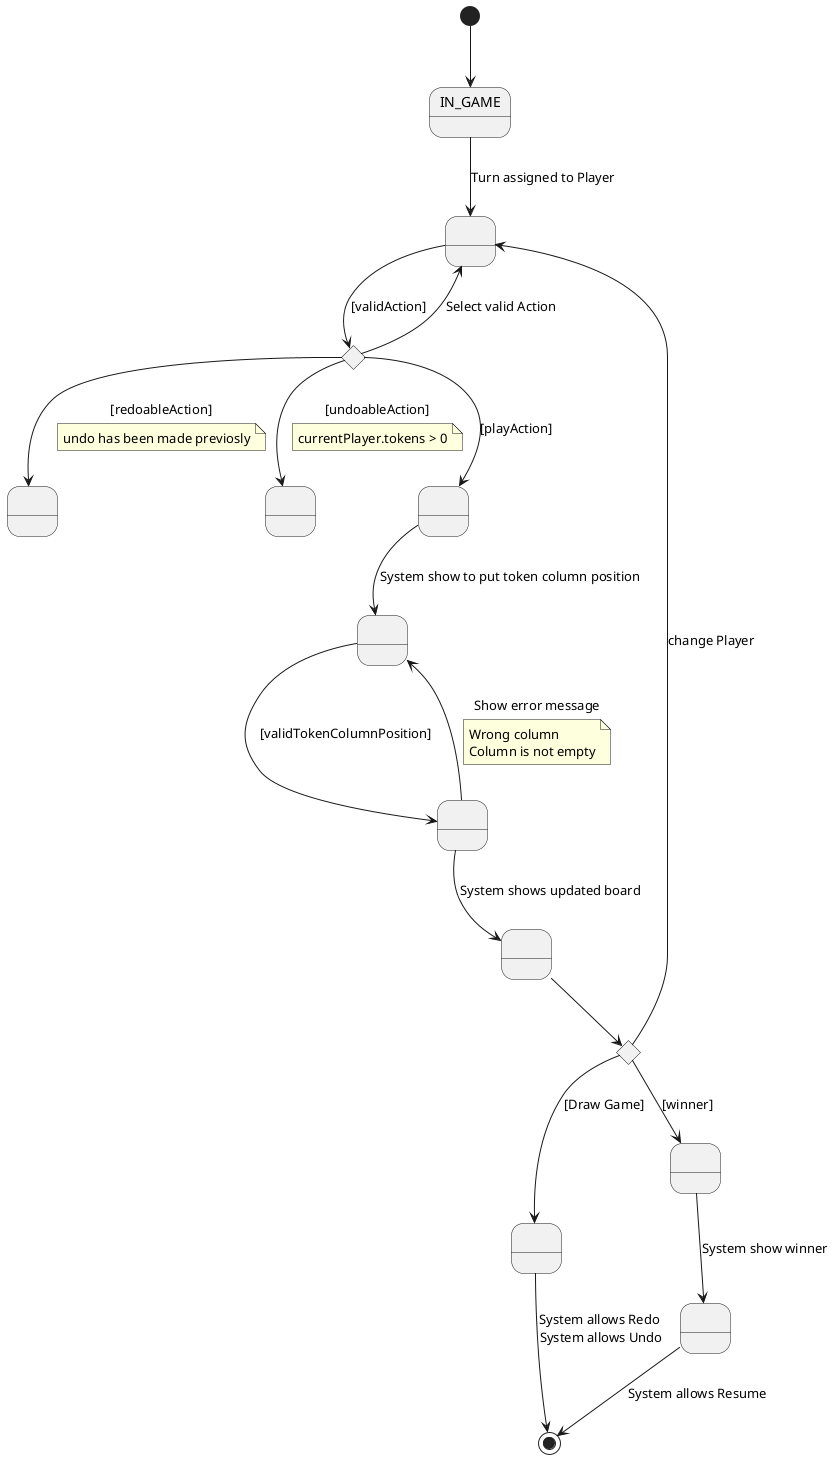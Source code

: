@startuml

state IN_GAME

state initBoard as " "
state if_initBoard <<choice>>
state prepareBoard as " "
state putToken as " "
state updatedBoard as " "
state if_statusGame <<choice>>
state tieGame as " "
state prepareWinner as " "
state showWinner as " "


state redoableAction as " "
state undoableAction as " "
state playAction as " "







[*] --> IN_GAME


IN_GAME --> initBoard:  Turn assigned to Player

initBoard --> if_initBoard: [validAction]
if_initBoard --> initBoard: Select valid Action



if_initBoard --> undoableAction: [undoableAction]
note on link
    currentPlayer.tokens > 0
end note





if_initBoard --> playAction: [playAction]
if_initBoard --> redoableAction: [redoableAction]
note on link
   undo has been made previosly
end note





playAction --> prepareBoard: System show to put token column position






prepareBoard --> putToken: [validTokenColumnPosition]


putToken --> prepareBoard: Show error message
note on link
    Wrong column
    Column is not empty
end note


putToken --> updatedBoard: System shows updated board
updatedBoard --> if_statusGame

if_statusGame --> initBoard: change Player
if_statusGame --> tieGame: [Draw Game]

if_statusGame --> prepareWinner: [winner]
prepareWinner --> showWinner: System show winner


showWinner --> [*]: System allows Resume

tieGame --> [*]: System allows Redo \nSystem allows Undo



@enduml